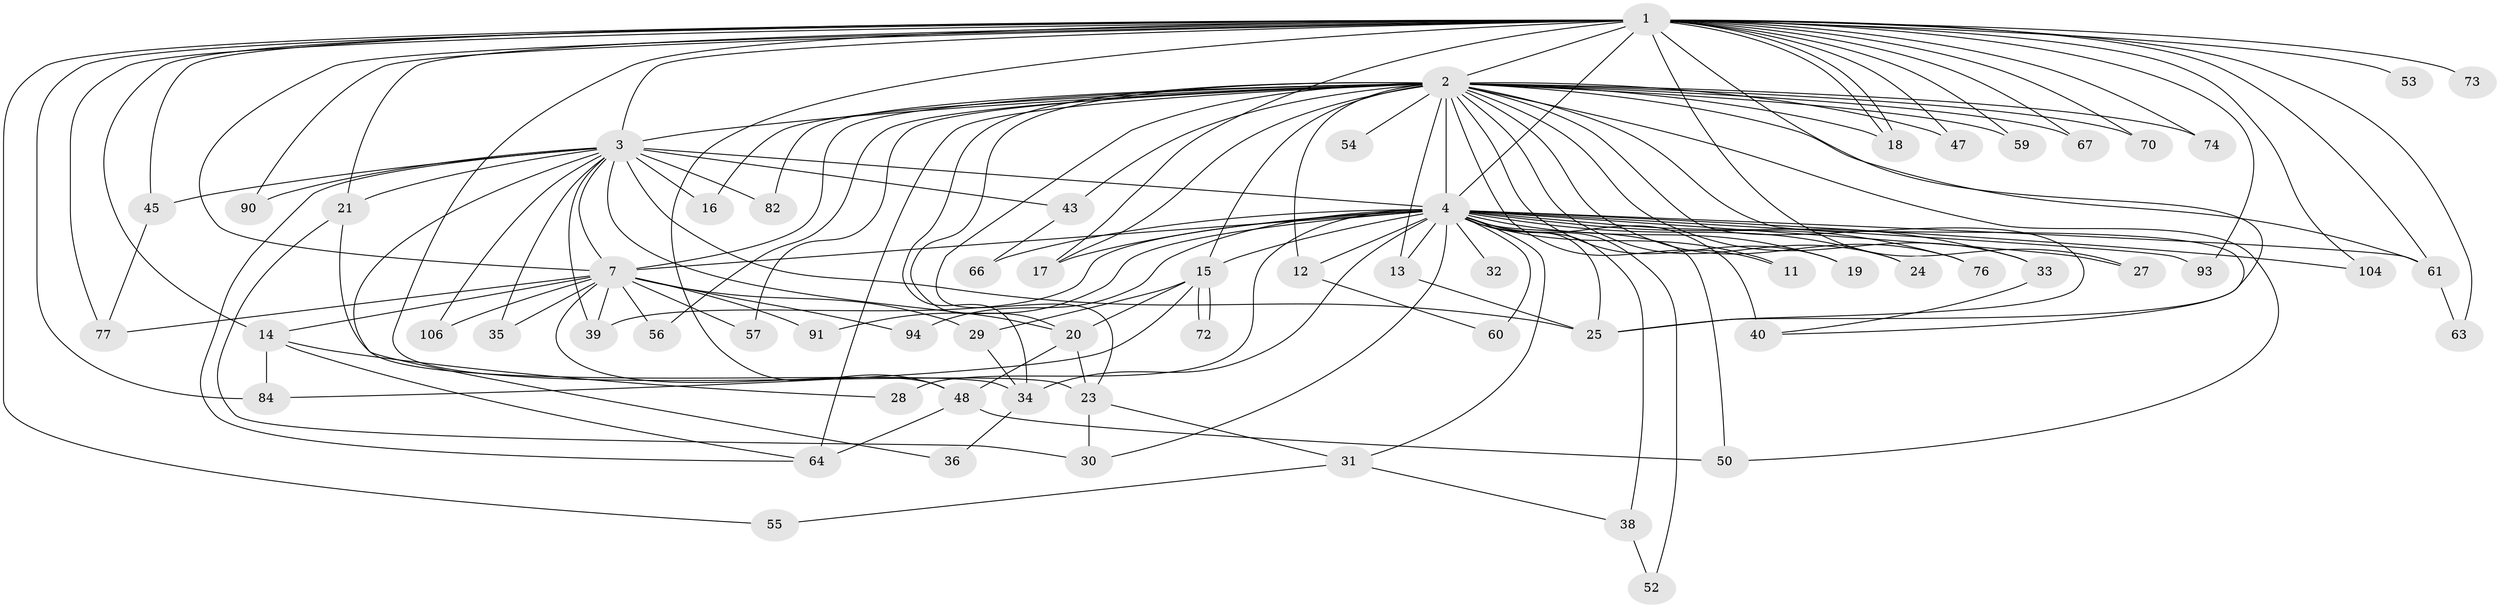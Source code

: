 // original degree distribution, {21: 0.018518518518518517, 19: 0.018518518518518517, 24: 0.018518518518518517, 23: 0.009259259259259259, 22: 0.009259259259259259, 16: 0.009259259259259259, 28: 0.009259259259259259, 2: 0.5462962962962963, 3: 0.2037037037037037, 5: 0.046296296296296294, 7: 0.018518518518518517, 4: 0.08333333333333333, 6: 0.009259259259259259}
// Generated by graph-tools (version 1.1) at 2025/17/03/04/25 18:17:36]
// undirected, 64 vertices, 143 edges
graph export_dot {
graph [start="1"]
  node [color=gray90,style=filled];
  1 [super="+10"];
  2 [super="+51+22+8+5+26"];
  3 [super="+58"];
  4 [super="+6"];
  7 [super="+65"];
  11;
  12;
  13;
  14;
  15;
  16;
  17;
  18;
  19;
  20 [super="+49+44"];
  21;
  23 [super="+42+107"];
  24;
  25 [super="+95+80"];
  27 [super="+71"];
  28;
  29;
  30;
  31;
  32;
  33;
  34 [super="+86+96"];
  35;
  36;
  38;
  39 [super="+99"];
  40 [super="+89+46"];
  43;
  45;
  47;
  48 [super="+85+92"];
  50;
  52;
  53;
  54;
  55;
  56 [super="+100"];
  57;
  59;
  60;
  61 [super="+78+62"];
  63;
  64;
  66;
  67;
  70;
  72;
  73;
  74;
  76;
  77 [super="+102"];
  82;
  84 [super="+88"];
  90;
  91;
  93;
  94;
  104;
  106;
  1 -- 2 [weight=8];
  1 -- 3 [weight=2];
  1 -- 4 [weight=7];
  1 -- 7 [weight=2];
  1 -- 18;
  1 -- 18;
  1 -- 27;
  1 -- 53 [weight=2];
  1 -- 55;
  1 -- 70;
  1 -- 73 [weight=2];
  1 -- 77;
  1 -- 90;
  1 -- 61;
  1 -- 25;
  1 -- 67;
  1 -- 74;
  1 -- 14;
  1 -- 17;
  1 -- 84;
  1 -- 21;
  1 -- 23 [weight=2];
  1 -- 93;
  1 -- 104;
  1 -- 45;
  1 -- 47;
  1 -- 48;
  1 -- 59;
  1 -- 63;
  2 -- 3 [weight=4];
  2 -- 4 [weight=13];
  2 -- 7 [weight=4];
  2 -- 24;
  2 -- 33;
  2 -- 50;
  2 -- 61 [weight=2];
  2 -- 64 [weight=2];
  2 -- 82;
  2 -- 59;
  2 -- 40;
  2 -- 67 [weight=2];
  2 -- 12;
  2 -- 47;
  2 -- 15;
  2 -- 18;
  2 -- 25;
  2 -- 11;
  2 -- 13;
  2 -- 16;
  2 -- 19;
  2 -- 23;
  2 -- 34;
  2 -- 43;
  2 -- 54 [weight=2];
  2 -- 56;
  2 -- 57;
  2 -- 20;
  2 -- 70;
  2 -- 74;
  2 -- 76;
  2 -- 17;
  3 -- 4 [weight=3];
  3 -- 7;
  3 -- 16;
  3 -- 20;
  3 -- 21;
  3 -- 35;
  3 -- 36;
  3 -- 39;
  3 -- 43;
  3 -- 45;
  3 -- 90;
  3 -- 106;
  3 -- 25;
  3 -- 64;
  3 -- 82;
  4 -- 7 [weight=4];
  4 -- 11;
  4 -- 12;
  4 -- 17;
  4 -- 19;
  4 -- 24;
  4 -- 25;
  4 -- 32 [weight=2];
  4 -- 33;
  4 -- 39;
  4 -- 40 [weight=3];
  4 -- 60;
  4 -- 91;
  4 -- 93;
  4 -- 27 [weight=2];
  4 -- 13;
  4 -- 15;
  4 -- 28;
  4 -- 30;
  4 -- 31;
  4 -- 34;
  4 -- 38;
  4 -- 50;
  4 -- 52;
  4 -- 66;
  4 -- 76;
  4 -- 94;
  4 -- 104;
  4 -- 61 [weight=2];
  7 -- 14;
  7 -- 29;
  7 -- 35;
  7 -- 48;
  7 -- 57;
  7 -- 91;
  7 -- 94;
  7 -- 106;
  7 -- 77;
  7 -- 56;
  7 -- 39;
  12 -- 60;
  13 -- 25;
  14 -- 28;
  14 -- 64;
  14 -- 84;
  15 -- 20;
  15 -- 29;
  15 -- 72;
  15 -- 72;
  15 -- 84;
  20 -- 23;
  20 -- 48;
  21 -- 30;
  21 -- 34;
  23 -- 31;
  23 -- 30;
  29 -- 34;
  31 -- 38;
  31 -- 55;
  33 -- 40;
  34 -- 36;
  38 -- 52;
  43 -- 66;
  45 -- 77;
  48 -- 50;
  48 -- 64;
  61 -- 63;
}
